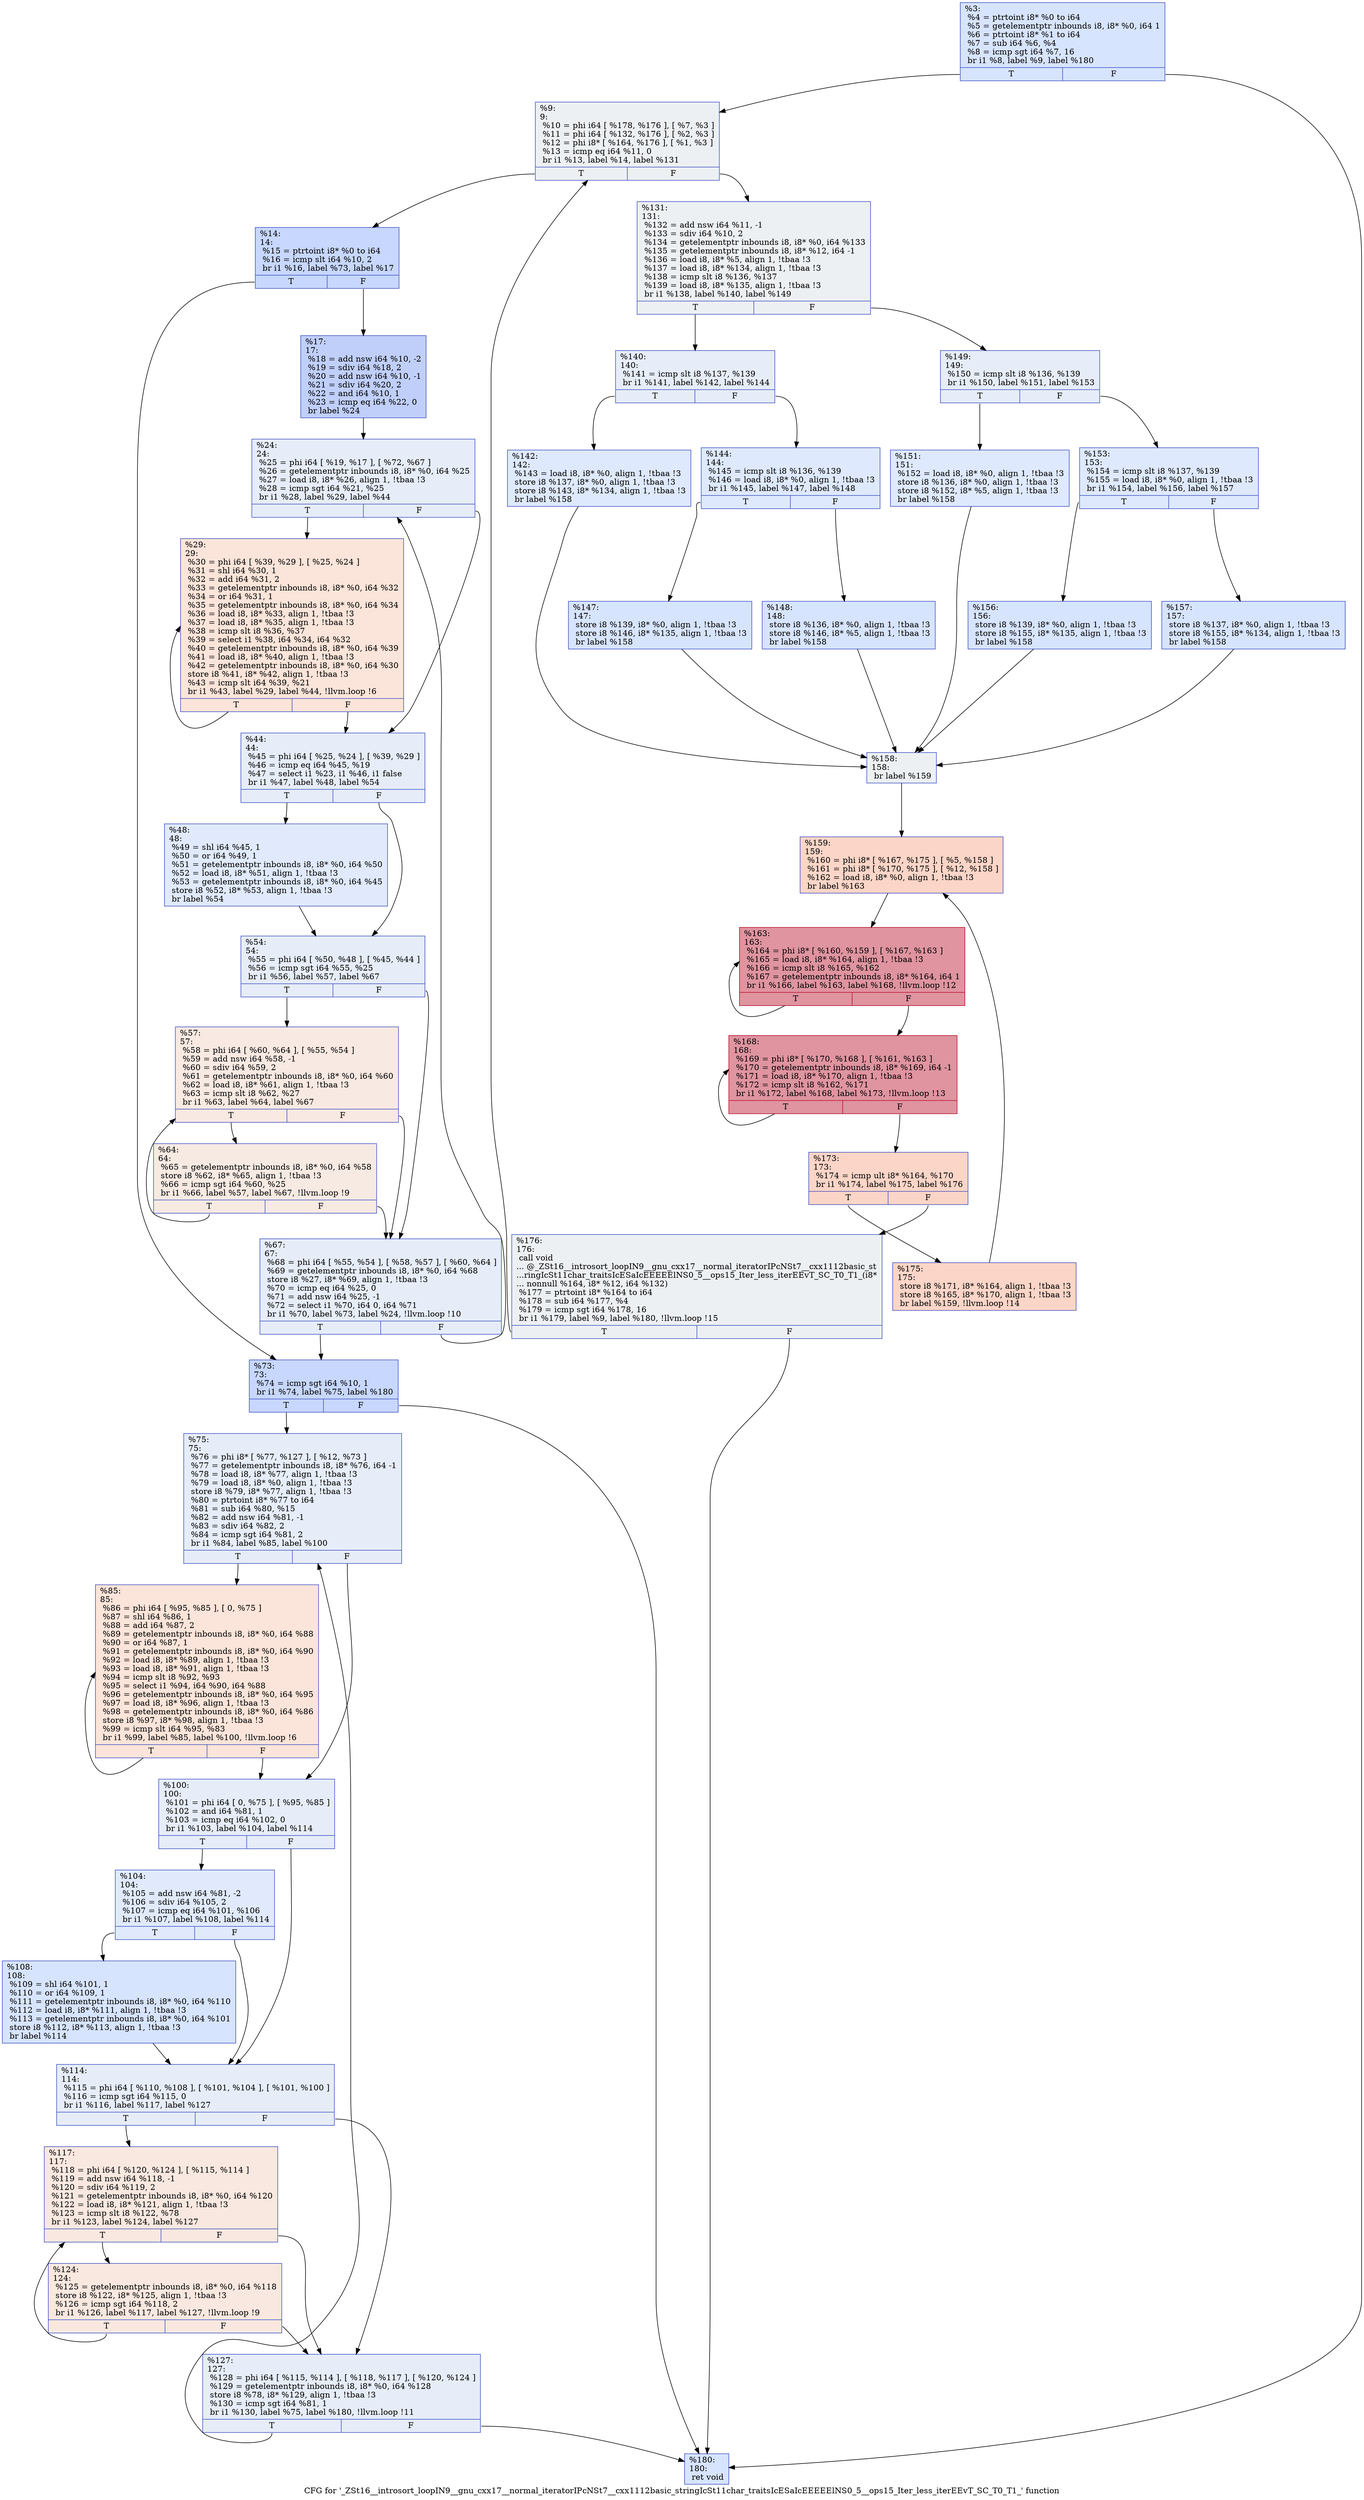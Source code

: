 digraph "CFG for '_ZSt16__introsort_loopIN9__gnu_cxx17__normal_iteratorIPcNSt7__cxx1112basic_stringIcSt11char_traitsIcESaIcEEEEElNS0_5__ops15_Iter_less_iterEEvT_SC_T0_T1_' function" {
	label="CFG for '_ZSt16__introsort_loopIN9__gnu_cxx17__normal_iteratorIPcNSt7__cxx1112basic_stringIcSt11char_traitsIcESaIcEEEEElNS0_5__ops15_Iter_less_iterEEvT_SC_T0_T1_' function";

	Node0x559e5061c010 [shape=record,color="#3d50c3ff", style=filled, fillcolor="#a5c3fe70",label="{%3:\l  %4 = ptrtoint i8* %0 to i64\l  %5 = getelementptr inbounds i8, i8* %0, i64 1\l  %6 = ptrtoint i8* %1 to i64\l  %7 = sub i64 %6, %4\l  %8 = icmp sgt i64 %7, 16\l  br i1 %8, label %9, label %180\l|{<s0>T|<s1>F}}"];
	Node0x559e5061c010:s0 -> Node0x559e5061c0d0;
	Node0x559e5061c010:s1 -> Node0x559e5061c350;
	Node0x559e5061c0d0 [shape=record,color="#3d50c3ff", style=filled, fillcolor="#d6dce470",label="{%9:\l9:                                                \l  %10 = phi i64 [ %178, %176 ], [ %7, %3 ]\l  %11 = phi i64 [ %132, %176 ], [ %2, %3 ]\l  %12 = phi i8* [ %164, %176 ], [ %1, %3 ]\l  %13 = icmp eq i64 %11, 0\l  br i1 %13, label %14, label %131\l|{<s0>T|<s1>F}}"];
	Node0x559e5061c0d0:s0 -> Node0x559e5061c620;
	Node0x559e5061c0d0:s1 -> Node0x559e50624ed0;
	Node0x559e5061c620 [shape=record,color="#3d50c3ff", style=filled, fillcolor="#81a4fb70",label="{%14:\l14:                                               \l  %15 = ptrtoint i8* %0 to i64\l  %16 = icmp slt i64 %10, 2\l  br i1 %16, label %73, label %17\l|{<s0>T|<s1>F}}"];
	Node0x559e5061c620:s0 -> Node0x559e50625060;
	Node0x559e5061c620:s1 -> Node0x559e506250b0;
	Node0x559e506250b0 [shape=record,color="#3d50c3ff", style=filled, fillcolor="#7093f370",label="{%17:\l17:                                               \l  %18 = add nsw i64 %10, -2\l  %19 = sdiv i64 %18, 2\l  %20 = add nsw i64 %10, -1\l  %21 = sdiv i64 %20, 2\l  %22 = and i64 %10, 1\l  %23 = icmp eq i64 %22, 0\l  br label %24\l}"];
	Node0x559e506250b0 -> Node0x559e50625470;
	Node0x559e50625470 [shape=record,color="#3d50c3ff", style=filled, fillcolor="#c7d7f070",label="{%24:\l24:                                               \l  %25 = phi i64 [ %19, %17 ], [ %72, %67 ]\l  %26 = getelementptr inbounds i8, i8* %0, i64 %25\l  %27 = load i8, i8* %26, align 1, !tbaa !3\l  %28 = icmp sgt i64 %21, %25\l  br i1 %28, label %29, label %44\l|{<s0>T|<s1>F}}"];
	Node0x559e50625470:s0 -> Node0x559e506257e0;
	Node0x559e50625470:s1 -> Node0x559e50625870;
	Node0x559e506257e0 [shape=record,color="#3d50c3ff", style=filled, fillcolor="#f5c1a970",label="{%29:\l29:                                               \l  %30 = phi i64 [ %39, %29 ], [ %25, %24 ]\l  %31 = shl i64 %30, 1\l  %32 = add i64 %31, 2\l  %33 = getelementptr inbounds i8, i8* %0, i64 %32\l  %34 = or i64 %31, 1\l  %35 = getelementptr inbounds i8, i8* %0, i64 %34\l  %36 = load i8, i8* %33, align 1, !tbaa !3\l  %37 = load i8, i8* %35, align 1, !tbaa !3\l  %38 = icmp slt i8 %36, %37\l  %39 = select i1 %38, i64 %34, i64 %32\l  %40 = getelementptr inbounds i8, i8* %0, i64 %39\l  %41 = load i8, i8* %40, align 1, !tbaa !3\l  %42 = getelementptr inbounds i8, i8* %0, i64 %30\l  store i8 %41, i8* %42, align 1, !tbaa !3\l  %43 = icmp slt i64 %39, %21\l  br i1 %43, label %29, label %44, !llvm.loop !6\l|{<s0>T|<s1>F}}"];
	Node0x559e506257e0:s0 -> Node0x559e506257e0;
	Node0x559e506257e0:s1 -> Node0x559e50625870;
	Node0x559e50625870 [shape=record,color="#3d50c3ff", style=filled, fillcolor="#c7d7f070",label="{%44:\l44:                                               \l  %45 = phi i64 [ %25, %24 ], [ %39, %29 ]\l  %46 = icmp eq i64 %45, %19\l  %47 = select i1 %23, i1 %46, i1 false\l  br i1 %47, label %48, label %54\l|{<s0>T|<s1>F}}"];
	Node0x559e50625870:s0 -> Node0x559e50626510;
	Node0x559e50625870:s1 -> Node0x559e50626560;
	Node0x559e50626510 [shape=record,color="#3d50c3ff", style=filled, fillcolor="#b9d0f970",label="{%48:\l48:                                               \l  %49 = shl i64 %45, 1\l  %50 = or i64 %49, 1\l  %51 = getelementptr inbounds i8, i8* %0, i64 %50\l  %52 = load i8, i8* %51, align 1, !tbaa !3\l  %53 = getelementptr inbounds i8, i8* %0, i64 %45\l  store i8 %52, i8* %53, align 1, !tbaa !3\l  br label %54\l}"];
	Node0x559e50626510 -> Node0x559e50626560;
	Node0x559e50626560 [shape=record,color="#3d50c3ff", style=filled, fillcolor="#c7d7f070",label="{%54:\l54:                                               \l  %55 = phi i64 [ %50, %48 ], [ %45, %44 ]\l  %56 = icmp sgt i64 %55, %25\l  br i1 %56, label %57, label %67\l|{<s0>T|<s1>F}}"];
	Node0x559e50626560:s0 -> Node0x559e50626bb0;
	Node0x559e50626560:s1 -> Node0x559e50625560;
	Node0x559e50626bb0 [shape=record,color="#3d50c3ff", style=filled, fillcolor="#efcebd70",label="{%57:\l57:                                               \l  %58 = phi i64 [ %60, %64 ], [ %55, %54 ]\l  %59 = add nsw i64 %58, -1\l  %60 = sdiv i64 %59, 2\l  %61 = getelementptr inbounds i8, i8* %0, i64 %60\l  %62 = load i8, i8* %61, align 1, !tbaa !3\l  %63 = icmp slt i8 %62, %27\l  br i1 %63, label %64, label %67\l|{<s0>T|<s1>F}}"];
	Node0x559e50626bb0:s0 -> Node0x559e50626cb0;
	Node0x559e50626bb0:s1 -> Node0x559e50625560;
	Node0x559e50626cb0 [shape=record,color="#3d50c3ff", style=filled, fillcolor="#eed0c070",label="{%64:\l64:                                               \l  %65 = getelementptr inbounds i8, i8* %0, i64 %58\l  store i8 %62, i8* %65, align 1, !tbaa !3\l  %66 = icmp sgt i64 %60, %25\l  br i1 %66, label %57, label %67, !llvm.loop !9\l|{<s0>T|<s1>F}}"];
	Node0x559e50626cb0:s0 -> Node0x559e50626bb0;
	Node0x559e50626cb0:s1 -> Node0x559e50625560;
	Node0x559e50625560 [shape=record,color="#3d50c3ff", style=filled, fillcolor="#c7d7f070",label="{%67:\l67:                                               \l  %68 = phi i64 [ %55, %54 ], [ %58, %57 ], [ %60, %64 ]\l  %69 = getelementptr inbounds i8, i8* %0, i64 %68\l  store i8 %27, i8* %69, align 1, !tbaa !3\l  %70 = icmp eq i64 %25, 0\l  %71 = add nsw i64 %25, -1\l  %72 = select i1 %70, i64 0, i64 %71\l  br i1 %70, label %73, label %24, !llvm.loop !10\l|{<s0>T|<s1>F}}"];
	Node0x559e50625560:s0 -> Node0x559e50625060;
	Node0x559e50625560:s1 -> Node0x559e50625470;
	Node0x559e50625060 [shape=record,color="#3d50c3ff", style=filled, fillcolor="#81a4fb70",label="{%73:\l73:                                               \l  %74 = icmp sgt i64 %10, 1\l  br i1 %74, label %75, label %180\l|{<s0>T|<s1>F}}"];
	Node0x559e50625060:s0 -> Node0x559e50622d70;
	Node0x559e50625060:s1 -> Node0x559e5061c350;
	Node0x559e50622d70 [shape=record,color="#3d50c3ff", style=filled, fillcolor="#c7d7f070",label="{%75:\l75:                                               \l  %76 = phi i8* [ %77, %127 ], [ %12, %73 ]\l  %77 = getelementptr inbounds i8, i8* %76, i64 -1\l  %78 = load i8, i8* %77, align 1, !tbaa !3\l  %79 = load i8, i8* %0, align 1, !tbaa !3\l  store i8 %79, i8* %77, align 1, !tbaa !3\l  %80 = ptrtoint i8* %77 to i64\l  %81 = sub i64 %80, %15\l  %82 = add nsw i64 %81, -1\l  %83 = sdiv i64 %82, 2\l  %84 = icmp sgt i64 %81, 2\l  br i1 %84, label %85, label %100\l|{<s0>T|<s1>F}}"];
	Node0x559e50622d70:s0 -> Node0x559e50618980;
	Node0x559e50622d70:s1 -> Node0x559e506189d0;
	Node0x559e50618980 [shape=record,color="#3d50c3ff", style=filled, fillcolor="#f5c1a970",label="{%85:\l85:                                               \l  %86 = phi i64 [ %95, %85 ], [ 0, %75 ]\l  %87 = shl i64 %86, 1\l  %88 = add i64 %87, 2\l  %89 = getelementptr inbounds i8, i8* %0, i64 %88\l  %90 = or i64 %87, 1\l  %91 = getelementptr inbounds i8, i8* %0, i64 %90\l  %92 = load i8, i8* %89, align 1, !tbaa !3\l  %93 = load i8, i8* %91, align 1, !tbaa !3\l  %94 = icmp slt i8 %92, %93\l  %95 = select i1 %94, i64 %90, i64 %88\l  %96 = getelementptr inbounds i8, i8* %0, i64 %95\l  %97 = load i8, i8* %96, align 1, !tbaa !3\l  %98 = getelementptr inbounds i8, i8* %0, i64 %86\l  store i8 %97, i8* %98, align 1, !tbaa !3\l  %99 = icmp slt i64 %95, %83\l  br i1 %99, label %85, label %100, !llvm.loop !6\l|{<s0>T|<s1>F}}"];
	Node0x559e50618980:s0 -> Node0x559e50618980;
	Node0x559e50618980:s1 -> Node0x559e506189d0;
	Node0x559e506189d0 [shape=record,color="#3d50c3ff", style=filled, fillcolor="#c7d7f070",label="{%100:\l100:                                              \l  %101 = phi i64 [ 0, %75 ], [ %95, %85 ]\l  %102 = and i64 %81, 1\l  %103 = icmp eq i64 %102, 0\l  br i1 %103, label %104, label %114\l|{<s0>T|<s1>F}}"];
	Node0x559e506189d0:s0 -> Node0x559e50619c30;
	Node0x559e506189d0:s1 -> Node0x559e50619c80;
	Node0x559e50619c30 [shape=record,color="#3d50c3ff", style=filled, fillcolor="#b9d0f970",label="{%104:\l104:                                              \l  %105 = add nsw i64 %81, -2\l  %106 = sdiv i64 %105, 2\l  %107 = icmp eq i64 %101, %106\l  br i1 %107, label %108, label %114\l|{<s0>T|<s1>F}}"];
	Node0x559e50619c30:s0 -> Node0x559e50619f30;
	Node0x559e50619c30:s1 -> Node0x559e50619c80;
	Node0x559e50619f30 [shape=record,color="#3d50c3ff", style=filled, fillcolor="#a5c3fe70",label="{%108:\l108:                                              \l  %109 = shl i64 %101, 1\l  %110 = or i64 %109, 1\l  %111 = getelementptr inbounds i8, i8* %0, i64 %110\l  %112 = load i8, i8* %111, align 1, !tbaa !3\l  %113 = getelementptr inbounds i8, i8* %0, i64 %101\l  store i8 %112, i8* %113, align 1, !tbaa !3\l  br label %114\l}"];
	Node0x559e50619f30 -> Node0x559e50619c80;
	Node0x559e50619c80 [shape=record,color="#3d50c3ff", style=filled, fillcolor="#c7d7f070",label="{%114:\l114:                                              \l  %115 = phi i64 [ %110, %108 ], [ %101, %104 ], [ %101, %100 ]\l  %116 = icmp sgt i64 %115, 0\l  br i1 %116, label %117, label %127\l|{<s0>T|<s1>F}}"];
	Node0x559e50619c80:s0 -> Node0x559e5061a560;
	Node0x559e50619c80:s1 -> Node0x559e50622e70;
	Node0x559e5061a560 [shape=record,color="#3d50c3ff", style=filled, fillcolor="#f1ccb870",label="{%117:\l117:                                              \l  %118 = phi i64 [ %120, %124 ], [ %115, %114 ]\l  %119 = add nsw i64 %118, -1\l  %120 = sdiv i64 %119, 2\l  %121 = getelementptr inbounds i8, i8* %0, i64 %120\l  %122 = load i8, i8* %121, align 1, !tbaa !3\l  %123 = icmp slt i8 %122, %78\l  br i1 %123, label %124, label %127\l|{<s0>T|<s1>F}}"];
	Node0x559e5061a560:s0 -> Node0x559e5061a660;
	Node0x559e5061a560:s1 -> Node0x559e50622e70;
	Node0x559e5061a660 [shape=record,color="#3d50c3ff", style=filled, fillcolor="#f1ccb870",label="{%124:\l124:                                              \l  %125 = getelementptr inbounds i8, i8* %0, i64 %118\l  store i8 %122, i8* %125, align 1, !tbaa !3\l  %126 = icmp sgt i64 %118, 2\l  br i1 %126, label %117, label %127, !llvm.loop !9\l|{<s0>T|<s1>F}}"];
	Node0x559e5061a660:s0 -> Node0x559e5061a560;
	Node0x559e5061a660:s1 -> Node0x559e50622e70;
	Node0x559e50622e70 [shape=record,color="#3d50c3ff", style=filled, fillcolor="#c7d7f070",label="{%127:\l127:                                              \l  %128 = phi i64 [ %115, %114 ], [ %118, %117 ], [ %120, %124 ]\l  %129 = getelementptr inbounds i8, i8* %0, i64 %128\l  store i8 %78, i8* %129, align 1, !tbaa !3\l  %130 = icmp sgt i64 %81, 1\l  br i1 %130, label %75, label %180, !llvm.loop !11\l|{<s0>T|<s1>F}}"];
	Node0x559e50622e70:s0 -> Node0x559e50622d70;
	Node0x559e50622e70:s1 -> Node0x559e5061c350;
	Node0x559e50624ed0 [shape=record,color="#3d50c3ff", style=filled, fillcolor="#d6dce470",label="{%131:\l131:                                              \l  %132 = add nsw i64 %11, -1\l  %133 = sdiv i64 %10, 2\l  %134 = getelementptr inbounds i8, i8* %0, i64 %133\l  %135 = getelementptr inbounds i8, i8* %12, i64 -1\l  %136 = load i8, i8* %5, align 1, !tbaa !3\l  %137 = load i8, i8* %134, align 1, !tbaa !3\l  %138 = icmp slt i8 %136, %137\l  %139 = load i8, i8* %135, align 1, !tbaa !3\l  br i1 %138, label %140, label %149\l|{<s0>T|<s1>F}}"];
	Node0x559e50624ed0:s0 -> Node0x559e5062e300;
	Node0x559e50624ed0:s1 -> Node0x559e5062e350;
	Node0x559e5062e300 [shape=record,color="#3d50c3ff", style=filled, fillcolor="#c7d7f070",label="{%140:\l140:                                              \l  %141 = icmp slt i8 %137, %139\l  br i1 %141, label %142, label %144\l|{<s0>T|<s1>F}}"];
	Node0x559e5062e300:s0 -> Node0x559e5062e4e0;
	Node0x559e5062e300:s1 -> Node0x559e5062e530;
	Node0x559e5062e4e0 [shape=record,color="#3d50c3ff", style=filled, fillcolor="#b5cdfa70",label="{%142:\l142:                                              \l  %143 = load i8, i8* %0, align 1, !tbaa !3\l  store i8 %137, i8* %0, align 1, !tbaa !3\l  store i8 %143, i8* %134, align 1, !tbaa !3\l  br label %158\l}"];
	Node0x559e5062e4e0 -> Node0x559e5062e7c0;
	Node0x559e5062e530 [shape=record,color="#3d50c3ff", style=filled, fillcolor="#b5cdfa70",label="{%144:\l144:                                              \l  %145 = icmp slt i8 %136, %139\l  %146 = load i8, i8* %0, align 1, !tbaa !3\l  br i1 %145, label %147, label %148\l|{<s0>T|<s1>F}}"];
	Node0x559e5062e530:s0 -> Node0x559e5062e980;
	Node0x559e5062e530:s1 -> Node0x559e5062e9d0;
	Node0x559e5062e980 [shape=record,color="#3d50c3ff", style=filled, fillcolor="#a5c3fe70",label="{%147:\l147:                                              \l  store i8 %139, i8* %0, align 1, !tbaa !3\l  store i8 %146, i8* %135, align 1, !tbaa !3\l  br label %158\l}"];
	Node0x559e5062e980 -> Node0x559e5062e7c0;
	Node0x559e5062e9d0 [shape=record,color="#3d50c3ff", style=filled, fillcolor="#a5c3fe70",label="{%148:\l148:                                              \l  store i8 %136, i8* %0, align 1, !tbaa !3\l  store i8 %146, i8* %5, align 1, !tbaa !3\l  br label %158\l}"];
	Node0x559e5062e9d0 -> Node0x559e5062e7c0;
	Node0x559e5062e350 [shape=record,color="#3d50c3ff", style=filled, fillcolor="#c7d7f070",label="{%149:\l149:                                              \l  %150 = icmp slt i8 %136, %139\l  br i1 %150, label %151, label %153\l|{<s0>T|<s1>F}}"];
	Node0x559e5062e350:s0 -> Node0x559e5062ee80;
	Node0x559e5062e350:s1 -> Node0x559e5062eed0;
	Node0x559e5062ee80 [shape=record,color="#3d50c3ff", style=filled, fillcolor="#b5cdfa70",label="{%151:\l151:                                              \l  %152 = load i8, i8* %0, align 1, !tbaa !3\l  store i8 %136, i8* %0, align 1, !tbaa !3\l  store i8 %152, i8* %5, align 1, !tbaa !3\l  br label %158\l}"];
	Node0x559e5062ee80 -> Node0x559e5062e7c0;
	Node0x559e5062eed0 [shape=record,color="#3d50c3ff", style=filled, fillcolor="#b5cdfa70",label="{%153:\l153:                                              \l  %154 = icmp slt i8 %137, %139\l  %155 = load i8, i8* %0, align 1, !tbaa !3\l  br i1 %154, label %156, label %157\l|{<s0>T|<s1>F}}"];
	Node0x559e5062eed0:s0 -> Node0x559e5062f2d0;
	Node0x559e5062eed0:s1 -> Node0x559e5062f320;
	Node0x559e5062f2d0 [shape=record,color="#3d50c3ff", style=filled, fillcolor="#a5c3fe70",label="{%156:\l156:                                              \l  store i8 %139, i8* %0, align 1, !tbaa !3\l  store i8 %155, i8* %135, align 1, !tbaa !3\l  br label %158\l}"];
	Node0x559e5062f2d0 -> Node0x559e5062e7c0;
	Node0x559e5062f320 [shape=record,color="#3d50c3ff", style=filled, fillcolor="#a5c3fe70",label="{%157:\l157:                                              \l  store i8 %137, i8* %0, align 1, !tbaa !3\l  store i8 %155, i8* %134, align 1, !tbaa !3\l  br label %158\l}"];
	Node0x559e5062f320 -> Node0x559e5062e7c0;
	Node0x559e5062e7c0 [shape=record,color="#3d50c3ff", style=filled, fillcolor="#d6dce470",label="{%158:\l158:                                              \l  br label %159\l}"];
	Node0x559e5062e7c0 -> Node0x559e5062f740;
	Node0x559e5062f740 [shape=record,color="#3d50c3ff", style=filled, fillcolor="#f5a08170",label="{%159:\l159:                                              \l  %160 = phi i8* [ %167, %175 ], [ %5, %158 ]\l  %161 = phi i8* [ %170, %175 ], [ %12, %158 ]\l  %162 = load i8, i8* %0, align 1, !tbaa !3\l  br label %163\l}"];
	Node0x559e5062f740 -> Node0x559e5062fa20;
	Node0x559e5062fa20 [shape=record,color="#b70d28ff", style=filled, fillcolor="#b70d2870",label="{%163:\l163:                                              \l  %164 = phi i8* [ %160, %159 ], [ %167, %163 ]\l  %165 = load i8, i8* %164, align 1, !tbaa !3\l  %166 = icmp slt i8 %165, %162\l  %167 = getelementptr inbounds i8, i8* %164, i64 1\l  br i1 %166, label %163, label %168, !llvm.loop !12\l|{<s0>T|<s1>F}}"];
	Node0x559e5062fa20:s0 -> Node0x559e5062fa20;
	Node0x559e5062fa20:s1 -> Node0x559e5062fd30;
	Node0x559e5062fd30 [shape=record,color="#b70d28ff", style=filled, fillcolor="#b70d2870",label="{%168:\l168:                                              \l  %169 = phi i8* [ %170, %168 ], [ %161, %163 ]\l  %170 = getelementptr inbounds i8, i8* %169, i64 -1\l  %171 = load i8, i8* %170, align 1, !tbaa !3\l  %172 = icmp slt i8 %162, %171\l  br i1 %172, label %168, label %173, !llvm.loop !13\l|{<s0>T|<s1>F}}"];
	Node0x559e5062fd30:s0 -> Node0x559e5062fd30;
	Node0x559e5062fd30:s1 -> Node0x559e50630120;
	Node0x559e50630120 [shape=record,color="#3d50c3ff", style=filled, fillcolor="#f5a08170",label="{%173:\l173:                                              \l  %174 = icmp ult i8* %164, %170\l  br i1 %174, label %175, label %176\l|{<s0>T|<s1>F}}"];
	Node0x559e50630120:s0 -> Node0x559e5062f800;
	Node0x559e50630120:s1 -> Node0x559e5061c3a0;
	Node0x559e5062f800 [shape=record,color="#3d50c3ff", style=filled, fillcolor="#f5a08170",label="{%175:\l175:                                              \l  store i8 %171, i8* %164, align 1, !tbaa !3\l  store i8 %165, i8* %170, align 1, !tbaa !3\l  br label %159, !llvm.loop !14\l}"];
	Node0x559e5062f800 -> Node0x559e5062f740;
	Node0x559e5061c3a0 [shape=record,color="#3d50c3ff", style=filled, fillcolor="#d6dce470",label="{%176:\l176:                                              \l  call void\l... @_ZSt16__introsort_loopIN9__gnu_cxx17__normal_iteratorIPcNSt7__cxx1112basic_st\l...ringIcSt11char_traitsIcESaIcEEEEElNS0_5__ops15_Iter_less_iterEEvT_SC_T0_T1_(i8*\l... nonnull %164, i8* %12, i64 %132)\l  %177 = ptrtoint i8* %164 to i64\l  %178 = sub i64 %177, %4\l  %179 = icmp sgt i64 %178, 16\l  br i1 %179, label %9, label %180, !llvm.loop !15\l|{<s0>T|<s1>F}}"];
	Node0x559e5061c3a0:s0 -> Node0x559e5061c0d0;
	Node0x559e5061c3a0:s1 -> Node0x559e5061c350;
	Node0x559e5061c350 [shape=record,color="#3d50c3ff", style=filled, fillcolor="#a5c3fe70",label="{%180:\l180:                                              \l  ret void\l}"];
}
